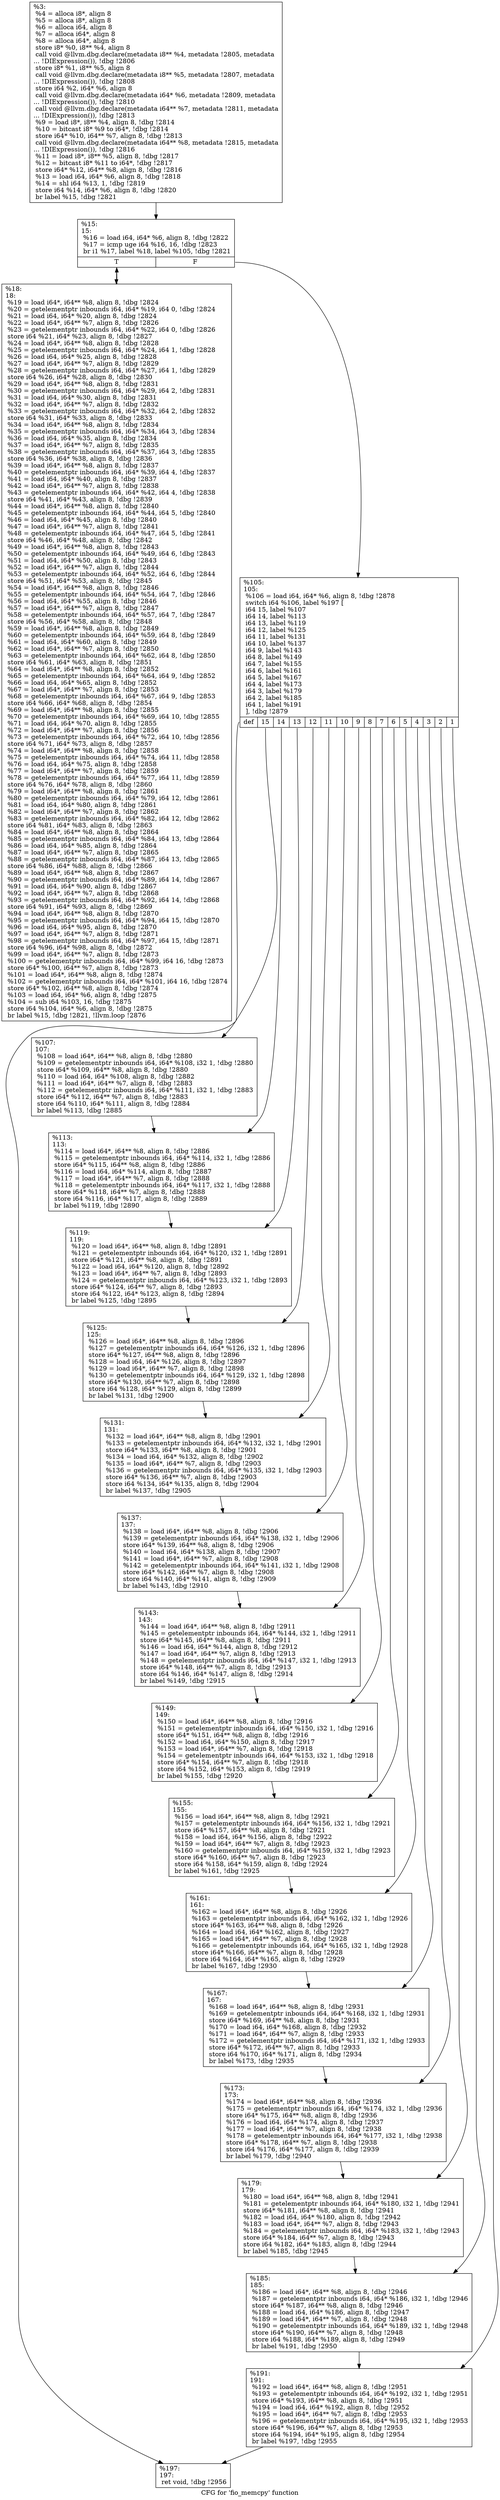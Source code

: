 digraph "CFG for 'fio_memcpy' function" {
	label="CFG for 'fio_memcpy' function";

	Node0x556851651be0 [shape=record,label="{%3:\l  %4 = alloca i8*, align 8\l  %5 = alloca i8*, align 8\l  %6 = alloca i64, align 8\l  %7 = alloca i64*, align 8\l  %8 = alloca i64*, align 8\l  store i8* %0, i8** %4, align 8\l  call void @llvm.dbg.declare(metadata i8** %4, metadata !2805, metadata\l... !DIExpression()), !dbg !2806\l  store i8* %1, i8** %5, align 8\l  call void @llvm.dbg.declare(metadata i8** %5, metadata !2807, metadata\l... !DIExpression()), !dbg !2808\l  store i64 %2, i64* %6, align 8\l  call void @llvm.dbg.declare(metadata i64* %6, metadata !2809, metadata\l... !DIExpression()), !dbg !2810\l  call void @llvm.dbg.declare(metadata i64** %7, metadata !2811, metadata\l... !DIExpression()), !dbg !2813\l  %9 = load i8*, i8** %4, align 8, !dbg !2814\l  %10 = bitcast i8* %9 to i64*, !dbg !2814\l  store i64* %10, i64** %7, align 8, !dbg !2813\l  call void @llvm.dbg.declare(metadata i64** %8, metadata !2815, metadata\l... !DIExpression()), !dbg !2816\l  %11 = load i8*, i8** %5, align 8, !dbg !2817\l  %12 = bitcast i8* %11 to i64*, !dbg !2817\l  store i64* %12, i64** %8, align 8, !dbg !2816\l  %13 = load i64, i64* %6, align 8, !dbg !2818\l  %14 = shl i64 %13, 1, !dbg !2819\l  store i64 %14, i64* %6, align 8, !dbg !2820\l  br label %15, !dbg !2821\l}"];
	Node0x556851651be0 -> Node0x556851653b70;
	Node0x556851653b70 [shape=record,label="{%15:\l15:                                               \l  %16 = load i64, i64* %6, align 8, !dbg !2822\l  %17 = icmp uge i64 %16, 16, !dbg !2823\l  br i1 %17, label %18, label %105, !dbg !2821\l|{<s0>T|<s1>F}}"];
	Node0x556851653b70:s0 -> Node0x556851653bc0;
	Node0x556851653b70:s1 -> Node0x556851653c10;
	Node0x556851653bc0 [shape=record,label="{%18:\l18:                                               \l  %19 = load i64*, i64** %8, align 8, !dbg !2824\l  %20 = getelementptr inbounds i64, i64* %19, i64 0, !dbg !2824\l  %21 = load i64, i64* %20, align 8, !dbg !2824\l  %22 = load i64*, i64** %7, align 8, !dbg !2826\l  %23 = getelementptr inbounds i64, i64* %22, i64 0, !dbg !2826\l  store i64 %21, i64* %23, align 8, !dbg !2827\l  %24 = load i64*, i64** %8, align 8, !dbg !2828\l  %25 = getelementptr inbounds i64, i64* %24, i64 1, !dbg !2828\l  %26 = load i64, i64* %25, align 8, !dbg !2828\l  %27 = load i64*, i64** %7, align 8, !dbg !2829\l  %28 = getelementptr inbounds i64, i64* %27, i64 1, !dbg !2829\l  store i64 %26, i64* %28, align 8, !dbg !2830\l  %29 = load i64*, i64** %8, align 8, !dbg !2831\l  %30 = getelementptr inbounds i64, i64* %29, i64 2, !dbg !2831\l  %31 = load i64, i64* %30, align 8, !dbg !2831\l  %32 = load i64*, i64** %7, align 8, !dbg !2832\l  %33 = getelementptr inbounds i64, i64* %32, i64 2, !dbg !2832\l  store i64 %31, i64* %33, align 8, !dbg !2833\l  %34 = load i64*, i64** %8, align 8, !dbg !2834\l  %35 = getelementptr inbounds i64, i64* %34, i64 3, !dbg !2834\l  %36 = load i64, i64* %35, align 8, !dbg !2834\l  %37 = load i64*, i64** %7, align 8, !dbg !2835\l  %38 = getelementptr inbounds i64, i64* %37, i64 3, !dbg !2835\l  store i64 %36, i64* %38, align 8, !dbg !2836\l  %39 = load i64*, i64** %8, align 8, !dbg !2837\l  %40 = getelementptr inbounds i64, i64* %39, i64 4, !dbg !2837\l  %41 = load i64, i64* %40, align 8, !dbg !2837\l  %42 = load i64*, i64** %7, align 8, !dbg !2838\l  %43 = getelementptr inbounds i64, i64* %42, i64 4, !dbg !2838\l  store i64 %41, i64* %43, align 8, !dbg !2839\l  %44 = load i64*, i64** %8, align 8, !dbg !2840\l  %45 = getelementptr inbounds i64, i64* %44, i64 5, !dbg !2840\l  %46 = load i64, i64* %45, align 8, !dbg !2840\l  %47 = load i64*, i64** %7, align 8, !dbg !2841\l  %48 = getelementptr inbounds i64, i64* %47, i64 5, !dbg !2841\l  store i64 %46, i64* %48, align 8, !dbg !2842\l  %49 = load i64*, i64** %8, align 8, !dbg !2843\l  %50 = getelementptr inbounds i64, i64* %49, i64 6, !dbg !2843\l  %51 = load i64, i64* %50, align 8, !dbg !2843\l  %52 = load i64*, i64** %7, align 8, !dbg !2844\l  %53 = getelementptr inbounds i64, i64* %52, i64 6, !dbg !2844\l  store i64 %51, i64* %53, align 8, !dbg !2845\l  %54 = load i64*, i64** %8, align 8, !dbg !2846\l  %55 = getelementptr inbounds i64, i64* %54, i64 7, !dbg !2846\l  %56 = load i64, i64* %55, align 8, !dbg !2846\l  %57 = load i64*, i64** %7, align 8, !dbg !2847\l  %58 = getelementptr inbounds i64, i64* %57, i64 7, !dbg !2847\l  store i64 %56, i64* %58, align 8, !dbg !2848\l  %59 = load i64*, i64** %8, align 8, !dbg !2849\l  %60 = getelementptr inbounds i64, i64* %59, i64 8, !dbg !2849\l  %61 = load i64, i64* %60, align 8, !dbg !2849\l  %62 = load i64*, i64** %7, align 8, !dbg !2850\l  %63 = getelementptr inbounds i64, i64* %62, i64 8, !dbg !2850\l  store i64 %61, i64* %63, align 8, !dbg !2851\l  %64 = load i64*, i64** %8, align 8, !dbg !2852\l  %65 = getelementptr inbounds i64, i64* %64, i64 9, !dbg !2852\l  %66 = load i64, i64* %65, align 8, !dbg !2852\l  %67 = load i64*, i64** %7, align 8, !dbg !2853\l  %68 = getelementptr inbounds i64, i64* %67, i64 9, !dbg !2853\l  store i64 %66, i64* %68, align 8, !dbg !2854\l  %69 = load i64*, i64** %8, align 8, !dbg !2855\l  %70 = getelementptr inbounds i64, i64* %69, i64 10, !dbg !2855\l  %71 = load i64, i64* %70, align 8, !dbg !2855\l  %72 = load i64*, i64** %7, align 8, !dbg !2856\l  %73 = getelementptr inbounds i64, i64* %72, i64 10, !dbg !2856\l  store i64 %71, i64* %73, align 8, !dbg !2857\l  %74 = load i64*, i64** %8, align 8, !dbg !2858\l  %75 = getelementptr inbounds i64, i64* %74, i64 11, !dbg !2858\l  %76 = load i64, i64* %75, align 8, !dbg !2858\l  %77 = load i64*, i64** %7, align 8, !dbg !2859\l  %78 = getelementptr inbounds i64, i64* %77, i64 11, !dbg !2859\l  store i64 %76, i64* %78, align 8, !dbg !2860\l  %79 = load i64*, i64** %8, align 8, !dbg !2861\l  %80 = getelementptr inbounds i64, i64* %79, i64 12, !dbg !2861\l  %81 = load i64, i64* %80, align 8, !dbg !2861\l  %82 = load i64*, i64** %7, align 8, !dbg !2862\l  %83 = getelementptr inbounds i64, i64* %82, i64 12, !dbg !2862\l  store i64 %81, i64* %83, align 8, !dbg !2863\l  %84 = load i64*, i64** %8, align 8, !dbg !2864\l  %85 = getelementptr inbounds i64, i64* %84, i64 13, !dbg !2864\l  %86 = load i64, i64* %85, align 8, !dbg !2864\l  %87 = load i64*, i64** %7, align 8, !dbg !2865\l  %88 = getelementptr inbounds i64, i64* %87, i64 13, !dbg !2865\l  store i64 %86, i64* %88, align 8, !dbg !2866\l  %89 = load i64*, i64** %8, align 8, !dbg !2867\l  %90 = getelementptr inbounds i64, i64* %89, i64 14, !dbg !2867\l  %91 = load i64, i64* %90, align 8, !dbg !2867\l  %92 = load i64*, i64** %7, align 8, !dbg !2868\l  %93 = getelementptr inbounds i64, i64* %92, i64 14, !dbg !2868\l  store i64 %91, i64* %93, align 8, !dbg !2869\l  %94 = load i64*, i64** %8, align 8, !dbg !2870\l  %95 = getelementptr inbounds i64, i64* %94, i64 15, !dbg !2870\l  %96 = load i64, i64* %95, align 8, !dbg !2870\l  %97 = load i64*, i64** %7, align 8, !dbg !2871\l  %98 = getelementptr inbounds i64, i64* %97, i64 15, !dbg !2871\l  store i64 %96, i64* %98, align 8, !dbg !2872\l  %99 = load i64*, i64** %7, align 8, !dbg !2873\l  %100 = getelementptr inbounds i64, i64* %99, i64 16, !dbg !2873\l  store i64* %100, i64** %7, align 8, !dbg !2873\l  %101 = load i64*, i64** %8, align 8, !dbg !2874\l  %102 = getelementptr inbounds i64, i64* %101, i64 16, !dbg !2874\l  store i64* %102, i64** %8, align 8, !dbg !2874\l  %103 = load i64, i64* %6, align 8, !dbg !2875\l  %104 = sub i64 %103, 16, !dbg !2875\l  store i64 %104, i64* %6, align 8, !dbg !2875\l  br label %15, !dbg !2821, !llvm.loop !2876\l}"];
	Node0x556851653bc0 -> Node0x556851653b70;
	Node0x556851653c10 [shape=record,label="{%105:\l105:                                              \l  %106 = load i64, i64* %6, align 8, !dbg !2878\l  switch i64 %106, label %197 [\l    i64 15, label %107\l    i64 14, label %113\l    i64 13, label %119\l    i64 12, label %125\l    i64 11, label %131\l    i64 10, label %137\l    i64 9, label %143\l    i64 8, label %149\l    i64 7, label %155\l    i64 6, label %161\l    i64 5, label %167\l    i64 4, label %173\l    i64 3, label %179\l    i64 2, label %185\l    i64 1, label %191\l  ], !dbg !2879\l|{<s0>def|<s1>15|<s2>14|<s3>13|<s4>12|<s5>11|<s6>10|<s7>9|<s8>8|<s9>7|<s10>6|<s11>5|<s12>4|<s13>3|<s14>2|<s15>1}}"];
	Node0x556851653c10:s0 -> Node0x556851654110;
	Node0x556851653c10:s1 -> Node0x556851653c60;
	Node0x556851653c10:s2 -> Node0x556851653cb0;
	Node0x556851653c10:s3 -> Node0x556851653d00;
	Node0x556851653c10:s4 -> Node0x556851653d50;
	Node0x556851653c10:s5 -> Node0x556851653da0;
	Node0x556851653c10:s6 -> Node0x556851653df0;
	Node0x556851653c10:s7 -> Node0x556851653e40;
	Node0x556851653c10:s8 -> Node0x556851653e90;
	Node0x556851653c10:s9 -> Node0x556851653ee0;
	Node0x556851653c10:s10 -> Node0x556851653f30;
	Node0x556851653c10:s11 -> Node0x556851653f80;
	Node0x556851653c10:s12 -> Node0x556851653fd0;
	Node0x556851653c10:s13 -> Node0x556851654020;
	Node0x556851653c10:s14 -> Node0x556851654070;
	Node0x556851653c10:s15 -> Node0x5568516540c0;
	Node0x556851653c60 [shape=record,label="{%107:\l107:                                              \l  %108 = load i64*, i64** %8, align 8, !dbg !2880\l  %109 = getelementptr inbounds i64, i64* %108, i32 1, !dbg !2880\l  store i64* %109, i64** %8, align 8, !dbg !2880\l  %110 = load i64, i64* %108, align 8, !dbg !2882\l  %111 = load i64*, i64** %7, align 8, !dbg !2883\l  %112 = getelementptr inbounds i64, i64* %111, i32 1, !dbg !2883\l  store i64* %112, i64** %7, align 8, !dbg !2883\l  store i64 %110, i64* %111, align 8, !dbg !2884\l  br label %113, !dbg !2885\l}"];
	Node0x556851653c60 -> Node0x556851653cb0;
	Node0x556851653cb0 [shape=record,label="{%113:\l113:                                              \l  %114 = load i64*, i64** %8, align 8, !dbg !2886\l  %115 = getelementptr inbounds i64, i64* %114, i32 1, !dbg !2886\l  store i64* %115, i64** %8, align 8, !dbg !2886\l  %116 = load i64, i64* %114, align 8, !dbg !2887\l  %117 = load i64*, i64** %7, align 8, !dbg !2888\l  %118 = getelementptr inbounds i64, i64* %117, i32 1, !dbg !2888\l  store i64* %118, i64** %7, align 8, !dbg !2888\l  store i64 %116, i64* %117, align 8, !dbg !2889\l  br label %119, !dbg !2890\l}"];
	Node0x556851653cb0 -> Node0x556851653d00;
	Node0x556851653d00 [shape=record,label="{%119:\l119:                                              \l  %120 = load i64*, i64** %8, align 8, !dbg !2891\l  %121 = getelementptr inbounds i64, i64* %120, i32 1, !dbg !2891\l  store i64* %121, i64** %8, align 8, !dbg !2891\l  %122 = load i64, i64* %120, align 8, !dbg !2892\l  %123 = load i64*, i64** %7, align 8, !dbg !2893\l  %124 = getelementptr inbounds i64, i64* %123, i32 1, !dbg !2893\l  store i64* %124, i64** %7, align 8, !dbg !2893\l  store i64 %122, i64* %123, align 8, !dbg !2894\l  br label %125, !dbg !2895\l}"];
	Node0x556851653d00 -> Node0x556851653d50;
	Node0x556851653d50 [shape=record,label="{%125:\l125:                                              \l  %126 = load i64*, i64** %8, align 8, !dbg !2896\l  %127 = getelementptr inbounds i64, i64* %126, i32 1, !dbg !2896\l  store i64* %127, i64** %8, align 8, !dbg !2896\l  %128 = load i64, i64* %126, align 8, !dbg !2897\l  %129 = load i64*, i64** %7, align 8, !dbg !2898\l  %130 = getelementptr inbounds i64, i64* %129, i32 1, !dbg !2898\l  store i64* %130, i64** %7, align 8, !dbg !2898\l  store i64 %128, i64* %129, align 8, !dbg !2899\l  br label %131, !dbg !2900\l}"];
	Node0x556851653d50 -> Node0x556851653da0;
	Node0x556851653da0 [shape=record,label="{%131:\l131:                                              \l  %132 = load i64*, i64** %8, align 8, !dbg !2901\l  %133 = getelementptr inbounds i64, i64* %132, i32 1, !dbg !2901\l  store i64* %133, i64** %8, align 8, !dbg !2901\l  %134 = load i64, i64* %132, align 8, !dbg !2902\l  %135 = load i64*, i64** %7, align 8, !dbg !2903\l  %136 = getelementptr inbounds i64, i64* %135, i32 1, !dbg !2903\l  store i64* %136, i64** %7, align 8, !dbg !2903\l  store i64 %134, i64* %135, align 8, !dbg !2904\l  br label %137, !dbg !2905\l}"];
	Node0x556851653da0 -> Node0x556851653df0;
	Node0x556851653df0 [shape=record,label="{%137:\l137:                                              \l  %138 = load i64*, i64** %8, align 8, !dbg !2906\l  %139 = getelementptr inbounds i64, i64* %138, i32 1, !dbg !2906\l  store i64* %139, i64** %8, align 8, !dbg !2906\l  %140 = load i64, i64* %138, align 8, !dbg !2907\l  %141 = load i64*, i64** %7, align 8, !dbg !2908\l  %142 = getelementptr inbounds i64, i64* %141, i32 1, !dbg !2908\l  store i64* %142, i64** %7, align 8, !dbg !2908\l  store i64 %140, i64* %141, align 8, !dbg !2909\l  br label %143, !dbg !2910\l}"];
	Node0x556851653df0 -> Node0x556851653e40;
	Node0x556851653e40 [shape=record,label="{%143:\l143:                                              \l  %144 = load i64*, i64** %8, align 8, !dbg !2911\l  %145 = getelementptr inbounds i64, i64* %144, i32 1, !dbg !2911\l  store i64* %145, i64** %8, align 8, !dbg !2911\l  %146 = load i64, i64* %144, align 8, !dbg !2912\l  %147 = load i64*, i64** %7, align 8, !dbg !2913\l  %148 = getelementptr inbounds i64, i64* %147, i32 1, !dbg !2913\l  store i64* %148, i64** %7, align 8, !dbg !2913\l  store i64 %146, i64* %147, align 8, !dbg !2914\l  br label %149, !dbg !2915\l}"];
	Node0x556851653e40 -> Node0x556851653e90;
	Node0x556851653e90 [shape=record,label="{%149:\l149:                                              \l  %150 = load i64*, i64** %8, align 8, !dbg !2916\l  %151 = getelementptr inbounds i64, i64* %150, i32 1, !dbg !2916\l  store i64* %151, i64** %8, align 8, !dbg !2916\l  %152 = load i64, i64* %150, align 8, !dbg !2917\l  %153 = load i64*, i64** %7, align 8, !dbg !2918\l  %154 = getelementptr inbounds i64, i64* %153, i32 1, !dbg !2918\l  store i64* %154, i64** %7, align 8, !dbg !2918\l  store i64 %152, i64* %153, align 8, !dbg !2919\l  br label %155, !dbg !2920\l}"];
	Node0x556851653e90 -> Node0x556851653ee0;
	Node0x556851653ee0 [shape=record,label="{%155:\l155:                                              \l  %156 = load i64*, i64** %8, align 8, !dbg !2921\l  %157 = getelementptr inbounds i64, i64* %156, i32 1, !dbg !2921\l  store i64* %157, i64** %8, align 8, !dbg !2921\l  %158 = load i64, i64* %156, align 8, !dbg !2922\l  %159 = load i64*, i64** %7, align 8, !dbg !2923\l  %160 = getelementptr inbounds i64, i64* %159, i32 1, !dbg !2923\l  store i64* %160, i64** %7, align 8, !dbg !2923\l  store i64 %158, i64* %159, align 8, !dbg !2924\l  br label %161, !dbg !2925\l}"];
	Node0x556851653ee0 -> Node0x556851653f30;
	Node0x556851653f30 [shape=record,label="{%161:\l161:                                              \l  %162 = load i64*, i64** %8, align 8, !dbg !2926\l  %163 = getelementptr inbounds i64, i64* %162, i32 1, !dbg !2926\l  store i64* %163, i64** %8, align 8, !dbg !2926\l  %164 = load i64, i64* %162, align 8, !dbg !2927\l  %165 = load i64*, i64** %7, align 8, !dbg !2928\l  %166 = getelementptr inbounds i64, i64* %165, i32 1, !dbg !2928\l  store i64* %166, i64** %7, align 8, !dbg !2928\l  store i64 %164, i64* %165, align 8, !dbg !2929\l  br label %167, !dbg !2930\l}"];
	Node0x556851653f30 -> Node0x556851653f80;
	Node0x556851653f80 [shape=record,label="{%167:\l167:                                              \l  %168 = load i64*, i64** %8, align 8, !dbg !2931\l  %169 = getelementptr inbounds i64, i64* %168, i32 1, !dbg !2931\l  store i64* %169, i64** %8, align 8, !dbg !2931\l  %170 = load i64, i64* %168, align 8, !dbg !2932\l  %171 = load i64*, i64** %7, align 8, !dbg !2933\l  %172 = getelementptr inbounds i64, i64* %171, i32 1, !dbg !2933\l  store i64* %172, i64** %7, align 8, !dbg !2933\l  store i64 %170, i64* %171, align 8, !dbg !2934\l  br label %173, !dbg !2935\l}"];
	Node0x556851653f80 -> Node0x556851653fd0;
	Node0x556851653fd0 [shape=record,label="{%173:\l173:                                              \l  %174 = load i64*, i64** %8, align 8, !dbg !2936\l  %175 = getelementptr inbounds i64, i64* %174, i32 1, !dbg !2936\l  store i64* %175, i64** %8, align 8, !dbg !2936\l  %176 = load i64, i64* %174, align 8, !dbg !2937\l  %177 = load i64*, i64** %7, align 8, !dbg !2938\l  %178 = getelementptr inbounds i64, i64* %177, i32 1, !dbg !2938\l  store i64* %178, i64** %7, align 8, !dbg !2938\l  store i64 %176, i64* %177, align 8, !dbg !2939\l  br label %179, !dbg !2940\l}"];
	Node0x556851653fd0 -> Node0x556851654020;
	Node0x556851654020 [shape=record,label="{%179:\l179:                                              \l  %180 = load i64*, i64** %8, align 8, !dbg !2941\l  %181 = getelementptr inbounds i64, i64* %180, i32 1, !dbg !2941\l  store i64* %181, i64** %8, align 8, !dbg !2941\l  %182 = load i64, i64* %180, align 8, !dbg !2942\l  %183 = load i64*, i64** %7, align 8, !dbg !2943\l  %184 = getelementptr inbounds i64, i64* %183, i32 1, !dbg !2943\l  store i64* %184, i64** %7, align 8, !dbg !2943\l  store i64 %182, i64* %183, align 8, !dbg !2944\l  br label %185, !dbg !2945\l}"];
	Node0x556851654020 -> Node0x556851654070;
	Node0x556851654070 [shape=record,label="{%185:\l185:                                              \l  %186 = load i64*, i64** %8, align 8, !dbg !2946\l  %187 = getelementptr inbounds i64, i64* %186, i32 1, !dbg !2946\l  store i64* %187, i64** %8, align 8, !dbg !2946\l  %188 = load i64, i64* %186, align 8, !dbg !2947\l  %189 = load i64*, i64** %7, align 8, !dbg !2948\l  %190 = getelementptr inbounds i64, i64* %189, i32 1, !dbg !2948\l  store i64* %190, i64** %7, align 8, !dbg !2948\l  store i64 %188, i64* %189, align 8, !dbg !2949\l  br label %191, !dbg !2950\l}"];
	Node0x556851654070 -> Node0x5568516540c0;
	Node0x5568516540c0 [shape=record,label="{%191:\l191:                                              \l  %192 = load i64*, i64** %8, align 8, !dbg !2951\l  %193 = getelementptr inbounds i64, i64* %192, i32 1, !dbg !2951\l  store i64* %193, i64** %8, align 8, !dbg !2951\l  %194 = load i64, i64* %192, align 8, !dbg !2952\l  %195 = load i64*, i64** %7, align 8, !dbg !2953\l  %196 = getelementptr inbounds i64, i64* %195, i32 1, !dbg !2953\l  store i64* %196, i64** %7, align 8, !dbg !2953\l  store i64 %194, i64* %195, align 8, !dbg !2954\l  br label %197, !dbg !2955\l}"];
	Node0x5568516540c0 -> Node0x556851654110;
	Node0x556851654110 [shape=record,label="{%197:\l197:                                              \l  ret void, !dbg !2956\l}"];
}
